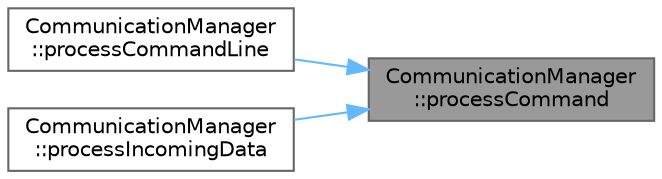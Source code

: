digraph "CommunicationManager::processCommand"
{
 // LATEX_PDF_SIZE
  bgcolor="transparent";
  edge [fontname=Helvetica,fontsize=10,labelfontname=Helvetica,labelfontsize=10];
  node [fontname=Helvetica,fontsize=10,shape=box,height=0.2,width=0.4];
  rankdir="RL";
  Node1 [id="Node000001",label="CommunicationManager\l::processCommand",height=0.2,width=0.4,color="gray40", fillcolor="grey60", style="filled", fontcolor="black",tooltip="Process a command using the registered handler."];
  Node1 -> Node2 [id="edge1_Node000001_Node000002",dir="back",color="steelblue1",style="solid",tooltip=" "];
  Node2 [id="Node000002",label="CommunicationManager\l::processCommandLine",height=0.2,width=0.4,color="grey40", fillcolor="white", style="filled",URL="$class_communication_manager.html#a2193e7cb3570ce7d250d2153c62f0d43",tooltip="Process a single incoming command line."];
  Node1 -> Node3 [id="edge2_Node000001_Node000003",dir="back",color="steelblue1",style="solid",tooltip=" "];
  Node3 [id="Node000003",label="CommunicationManager\l::processIncomingData",height=0.2,width=0.4,color="grey40", fillcolor="white", style="filled",URL="$class_communication_manager.html#a8d8cb55f294ee1375384a0abab47ec05",tooltip="Process incoming serial data and handle complete commands."];
}
